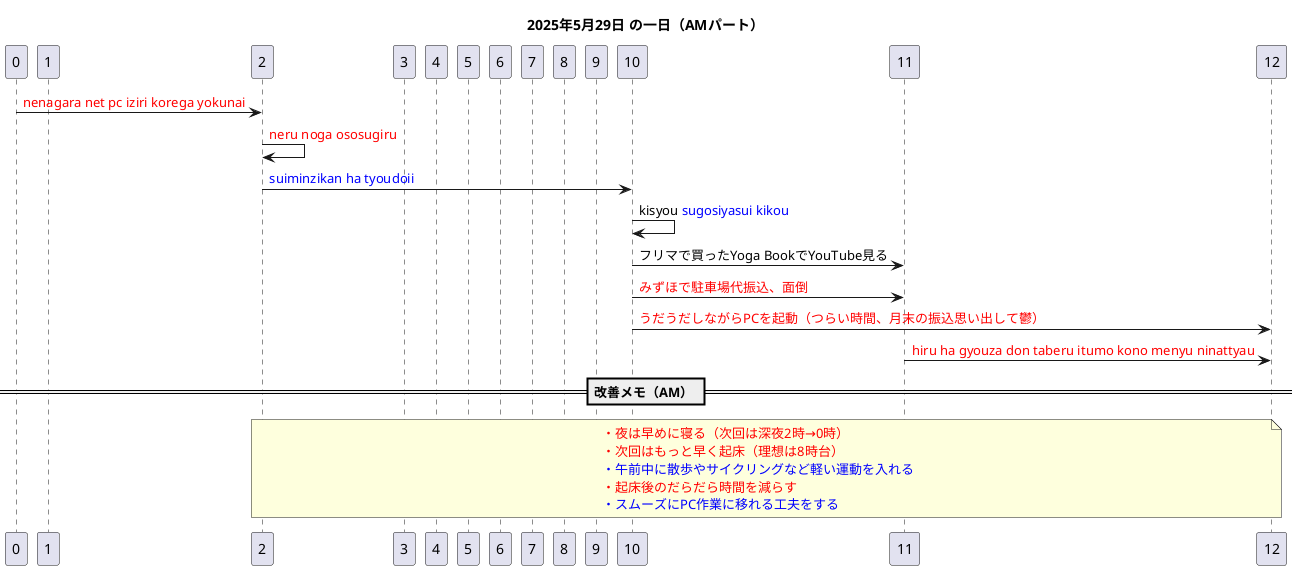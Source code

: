 @startuml
title 2025年5月29日 の一日（AMパート）

participant "0" as T0
participant "1" as T1
participant "2" as T2
participant "3" as T3
participant "4" as T4
participant "5" as T5
participant "6" as T6
participant "7" as T7
participant "8" as T8
participant "9" as T9
participant "10" as T10
participant "11" as T11
participant "12" as T12

T0 -> T2: <font color=red>nenagara net pc iziri korega yokunai</font>
T2 -> T2: <font color=red>neru noga ososugiru</font>
T2 -> T10: <font color=blue>suiminzikan ha tyoudoii</font>
T10 -> T10: kisyou <font color=blue>sugosiyasui kikou</font>
T10 -> T11: フリマで買ったYoga BookでYouTube見る
T10 -> T11: <font color=red>みずほで駐車場代振込、面倒</font>
T10 -> T12: <font color=red>うだうだしながらPCを起動（つらい時間、月末の振込思い出して鬱）</font>
T11 -> T12: <font color=red>hiru ha gyouza don taberu itumo kono menyu ninattyau</font>

== 改善メモ（AM） ==
note over T2, T12
<color:red>・夜は早めに寝る（次回は深夜2時→0時）</color>  
<color:red>・次回はもっと早く起床（理想は8時台）</color>  
<color:blue>・午前中に散歩やサイクリングなど軽い運動を入れる</color>  
<color:red>・起床後のだらだら時間を減らす</color>  
<color:blue>・スムーズにPC作業に移れる工夫をする</color>
end note

@enduml